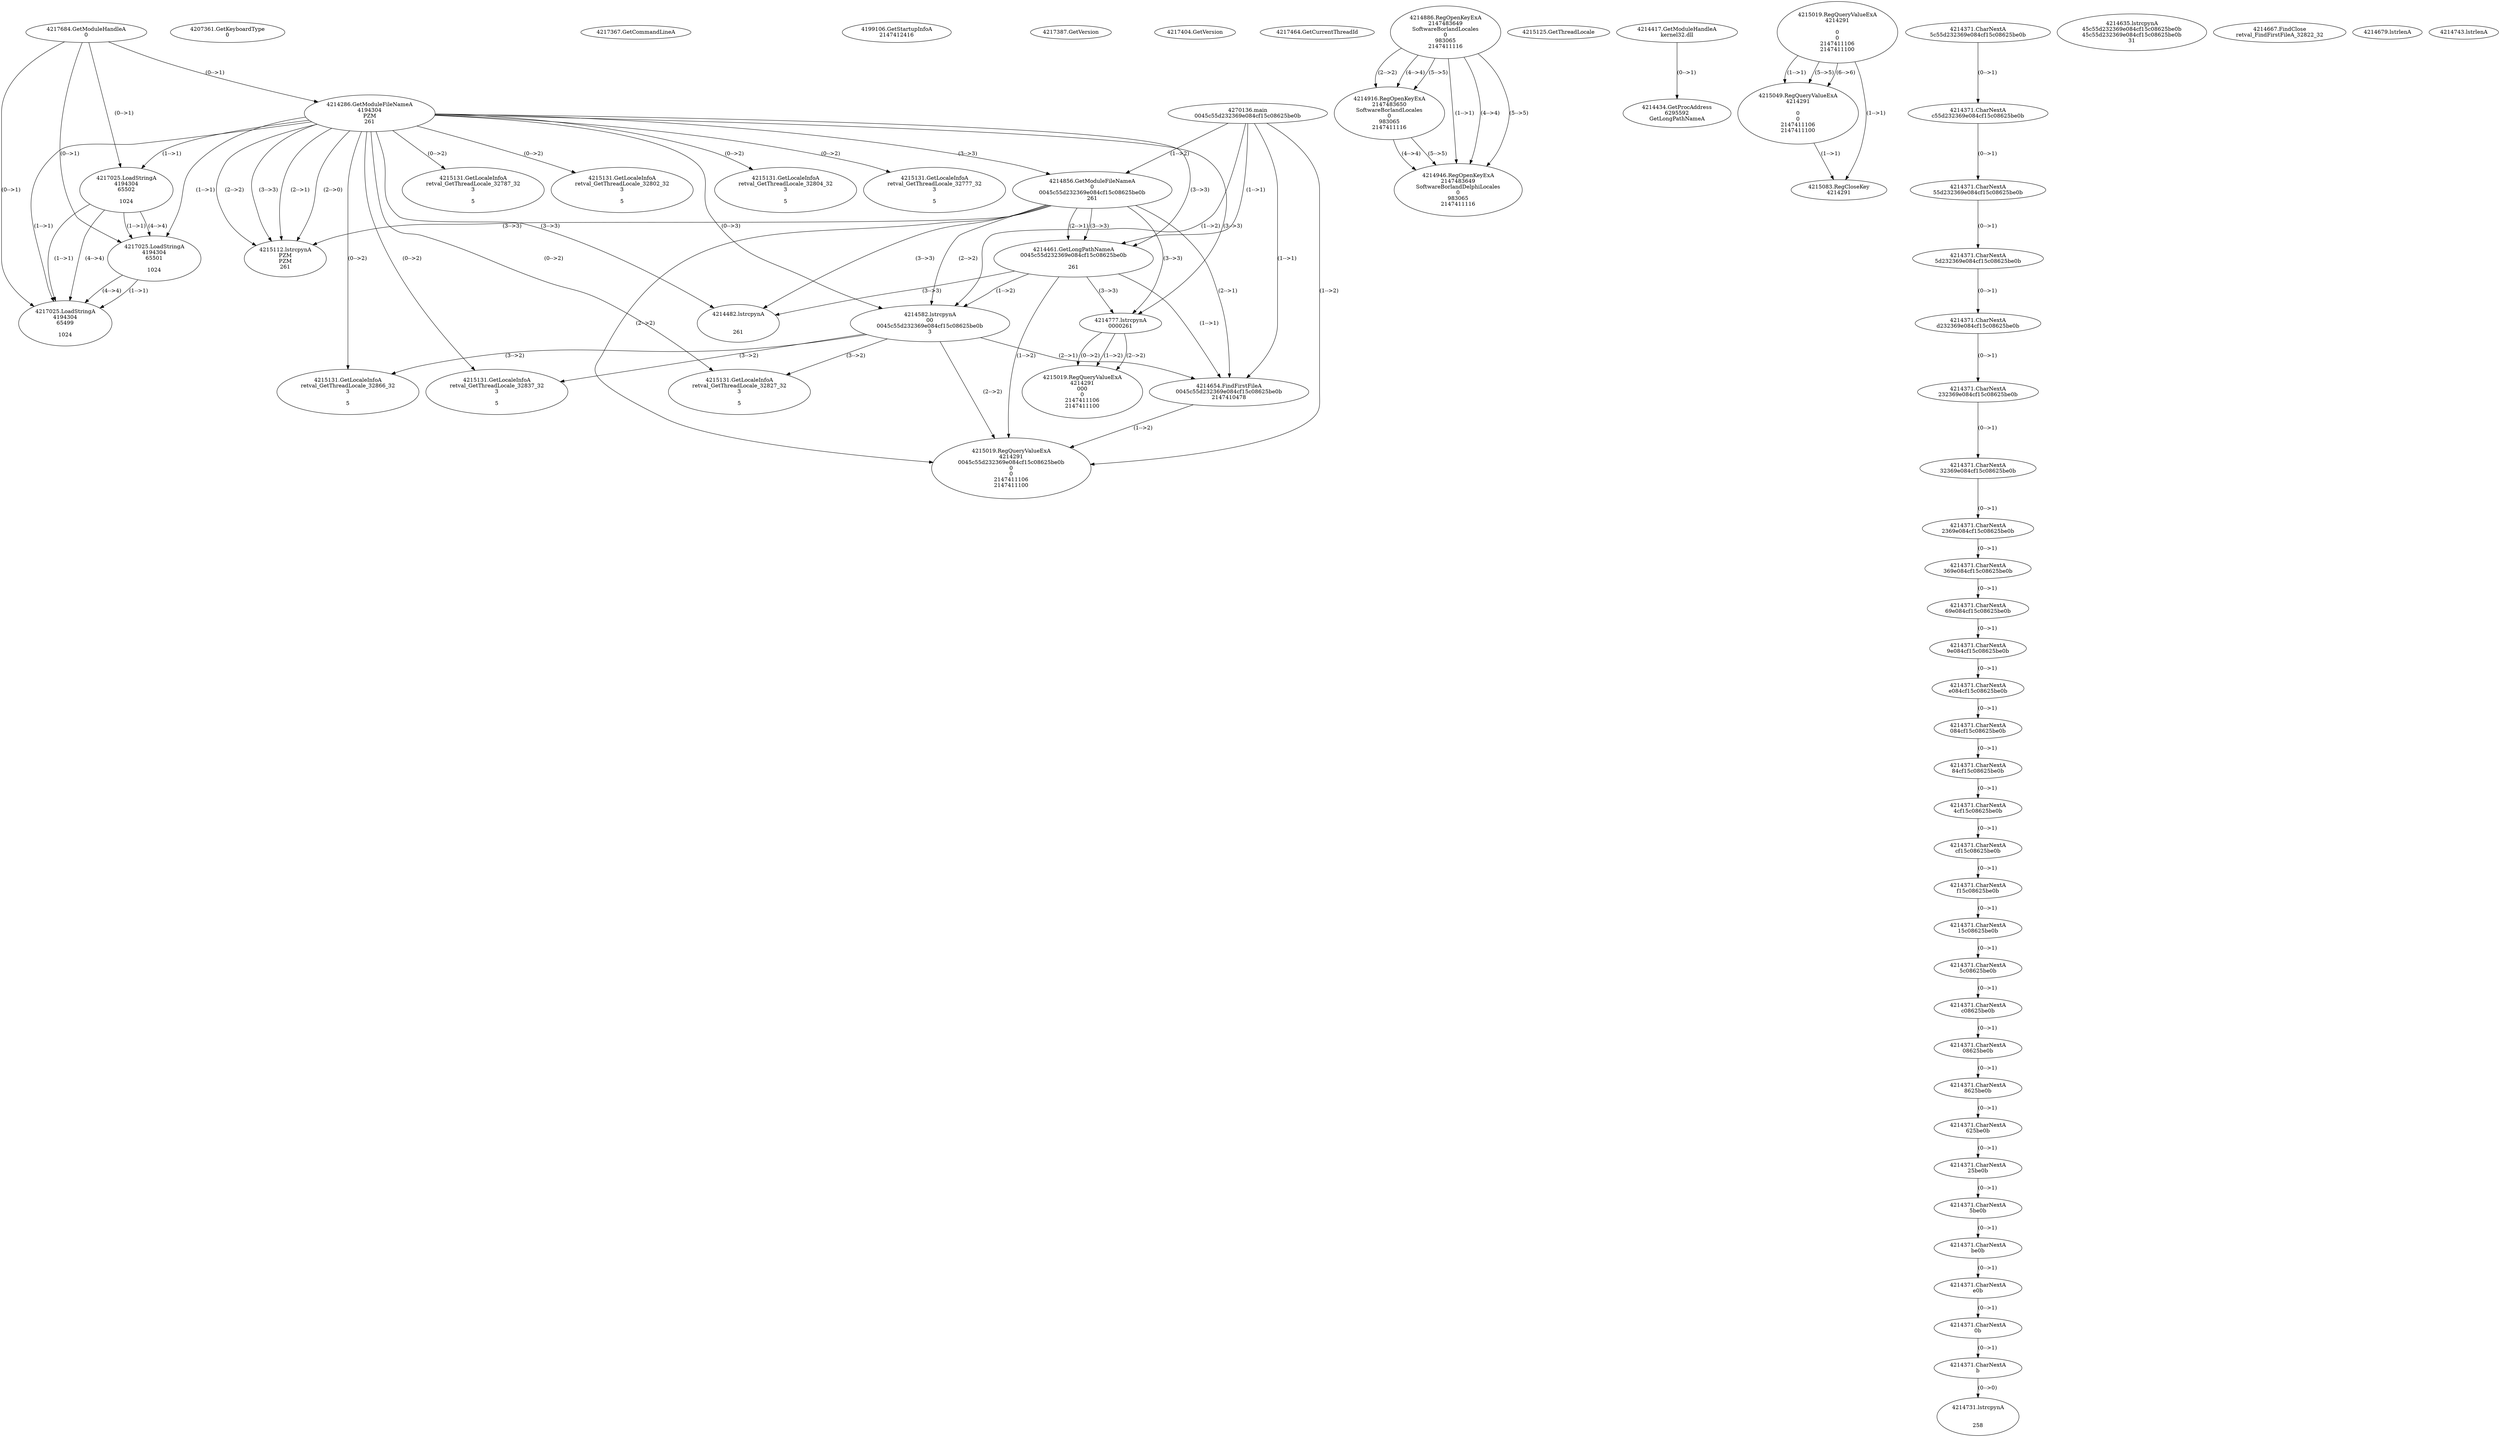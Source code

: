 // Global SCDG with merge call
digraph {
	0 [label="4270136.main
0045c55d232369e084cf15c08625be0b"]
	1 [label="4217684.GetModuleHandleA
0"]
	2 [label="4207361.GetKeyboardType
0"]
	3 [label="4217367.GetCommandLineA
"]
	4 [label="4199106.GetStartupInfoA
2147412416"]
	5 [label="4217387.GetVersion
"]
	6 [label="4217404.GetVersion
"]
	7 [label="4217464.GetCurrentThreadId
"]
	8 [label="4214286.GetModuleFileNameA
4194304
PZM
261"]
	1 -> 8 [label="(0-->1)"]
	9 [label="4214856.GetModuleFileNameA
0
0045c55d232369e084cf15c08625be0b
261"]
	0 -> 9 [label="(1-->2)"]
	8 -> 9 [label="(3-->3)"]
	10 [label="4214886.RegOpenKeyExA
2147483649
Software\Borland\Locales
0
983065
2147411116"]
	11 [label="4214916.RegOpenKeyExA
2147483650
Software\Borland\Locales
0
983065
2147411116"]
	10 -> 11 [label="(2-->2)"]
	10 -> 11 [label="(4-->4)"]
	10 -> 11 [label="(5-->5)"]
	12 [label="4214946.RegOpenKeyExA
2147483649
Software\Borland\Delphi\Locales
0
983065
2147411116"]
	10 -> 12 [label="(1-->1)"]
	10 -> 12 [label="(4-->4)"]
	11 -> 12 [label="(4-->4)"]
	10 -> 12 [label="(5-->5)"]
	11 -> 12 [label="(5-->5)"]
	13 [label="4215112.lstrcpynA
PZM
PZM
261"]
	8 -> 13 [label="(2-->1)"]
	8 -> 13 [label="(2-->2)"]
	8 -> 13 [label="(3-->3)"]
	9 -> 13 [label="(3-->3)"]
	8 -> 13 [label="(2-->0)"]
	14 [label="4215125.GetThreadLocale
"]
	15 [label="4215131.GetLocaleInfoA
retval_GetThreadLocale_32777_32
3

5"]
	8 -> 15 [label="(0-->2)"]
	16 [label="4217025.LoadStringA
4194304
65502

1024"]
	1 -> 16 [label="(0-->1)"]
	8 -> 16 [label="(1-->1)"]
	17 [label="4214417.GetModuleHandleA
kernel32.dll"]
	18 [label="4214434.GetProcAddress
6295592
GetLongPathNameA"]
	17 -> 18 [label="(0-->1)"]
	19 [label="4214461.GetLongPathNameA
0045c55d232369e084cf15c08625be0b

261"]
	0 -> 19 [label="(1-->1)"]
	9 -> 19 [label="(2-->1)"]
	8 -> 19 [label="(3-->3)"]
	9 -> 19 [label="(3-->3)"]
	20 [label="4214482.lstrcpynA


261"]
	8 -> 20 [label="(3-->3)"]
	9 -> 20 [label="(3-->3)"]
	19 -> 20 [label="(3-->3)"]
	21 [label="4215019.RegQueryValueExA
4214291

0
0
2147411106
2147411100"]
	22 [label="4215049.RegQueryValueExA
4214291

0
0
2147411106
2147411100"]
	21 -> 22 [label="(1-->1)"]
	21 -> 22 [label="(5-->5)"]
	21 -> 22 [label="(6-->6)"]
	23 [label="4215083.RegCloseKey
4214291"]
	21 -> 23 [label="(1-->1)"]
	22 -> 23 [label="(1-->1)"]
	24 [label="4215131.GetLocaleInfoA
retval_GetThreadLocale_32787_32
3

5"]
	8 -> 24 [label="(0-->2)"]
	25 [label="4217025.LoadStringA
4194304
65501

1024"]
	1 -> 25 [label="(0-->1)"]
	8 -> 25 [label="(1-->1)"]
	16 -> 25 [label="(1-->1)"]
	16 -> 25 [label="(4-->4)"]
	26 [label="4215131.GetLocaleInfoA
retval_GetThreadLocale_32802_32
3

5"]
	8 -> 26 [label="(0-->2)"]
	27 [label="4214582.lstrcpynA
00
0045c55d232369e084cf15c08625be0b
3"]
	0 -> 27 [label="(1-->2)"]
	9 -> 27 [label="(2-->2)"]
	19 -> 27 [label="(1-->2)"]
	8 -> 27 [label="(0-->3)"]
	28 [label="4214371.CharNextA
5c55d232369e084cf15c08625be0b"]
	29 [label="4214371.CharNextA
c55d232369e084cf15c08625be0b"]
	28 -> 29 [label="(0-->1)"]
	30 [label="4214371.CharNextA
55d232369e084cf15c08625be0b"]
	29 -> 30 [label="(0-->1)"]
	31 [label="4214371.CharNextA
5d232369e084cf15c08625be0b"]
	30 -> 31 [label="(0-->1)"]
	32 [label="4214371.CharNextA
d232369e084cf15c08625be0b"]
	31 -> 32 [label="(0-->1)"]
	33 [label="4214371.CharNextA
232369e084cf15c08625be0b"]
	32 -> 33 [label="(0-->1)"]
	34 [label="4214371.CharNextA
32369e084cf15c08625be0b"]
	33 -> 34 [label="(0-->1)"]
	35 [label="4214371.CharNextA
2369e084cf15c08625be0b"]
	34 -> 35 [label="(0-->1)"]
	36 [label="4214371.CharNextA
369e084cf15c08625be0b"]
	35 -> 36 [label="(0-->1)"]
	37 [label="4214371.CharNextA
69e084cf15c08625be0b"]
	36 -> 37 [label="(0-->1)"]
	38 [label="4214371.CharNextA
9e084cf15c08625be0b"]
	37 -> 38 [label="(0-->1)"]
	39 [label="4214371.CharNextA
e084cf15c08625be0b"]
	38 -> 39 [label="(0-->1)"]
	40 [label="4214371.CharNextA
084cf15c08625be0b"]
	39 -> 40 [label="(0-->1)"]
	41 [label="4214371.CharNextA
84cf15c08625be0b"]
	40 -> 41 [label="(0-->1)"]
	42 [label="4214371.CharNextA
4cf15c08625be0b"]
	41 -> 42 [label="(0-->1)"]
	43 [label="4214371.CharNextA
cf15c08625be0b"]
	42 -> 43 [label="(0-->1)"]
	44 [label="4214371.CharNextA
f15c08625be0b"]
	43 -> 44 [label="(0-->1)"]
	45 [label="4214371.CharNextA
15c08625be0b"]
	44 -> 45 [label="(0-->1)"]
	46 [label="4214371.CharNextA
5c08625be0b"]
	45 -> 46 [label="(0-->1)"]
	47 [label="4214371.CharNextA
c08625be0b"]
	46 -> 47 [label="(0-->1)"]
	48 [label="4214371.CharNextA
08625be0b"]
	47 -> 48 [label="(0-->1)"]
	49 [label="4214371.CharNextA
8625be0b"]
	48 -> 49 [label="(0-->1)"]
	50 [label="4214371.CharNextA
625be0b"]
	49 -> 50 [label="(0-->1)"]
	51 [label="4214371.CharNextA
25be0b"]
	50 -> 51 [label="(0-->1)"]
	52 [label="4214371.CharNextA
5be0b"]
	51 -> 52 [label="(0-->1)"]
	53 [label="4214371.CharNextA
be0b"]
	52 -> 53 [label="(0-->1)"]
	54 [label="4214371.CharNextA
e0b"]
	53 -> 54 [label="(0-->1)"]
	55 [label="4214371.CharNextA
0b"]
	54 -> 55 [label="(0-->1)"]
	56 [label="4214371.CharNextA
b"]
	55 -> 56 [label="(0-->1)"]
	57 [label="4214635.lstrcpynA
45c55d232369e084cf15c08625be0b
45c55d232369e084cf15c08625be0b
31"]
	58 [label="4214654.FindFirstFileA
0045c55d232369e084cf15c08625be0b
2147410478"]
	0 -> 58 [label="(1-->1)"]
	9 -> 58 [label="(2-->1)"]
	19 -> 58 [label="(1-->1)"]
	27 -> 58 [label="(2-->1)"]
	59 [label="4214667.FindClose
retval_FindFirstFileA_32822_32"]
	60 [label="4214679.lstrlenA
"]
	61 [label="4214731.lstrcpynA


258"]
	56 -> 61 [label="(0-->0)"]
	62 [label="4214743.lstrlenA
"]
	63 [label="4214777.lstrcpynA
00\
00\
261"]
	8 -> 63 [label="(3-->3)"]
	9 -> 63 [label="(3-->3)"]
	19 -> 63 [label="(3-->3)"]
	64 [label="4215019.RegQueryValueExA
4214291
00\
0
0
2147411106
2147411100"]
	63 -> 64 [label="(1-->2)"]
	63 -> 64 [label="(2-->2)"]
	63 -> 64 [label="(0-->2)"]
	65 [label="4215131.GetLocaleInfoA
retval_GetThreadLocale_32866_32
3

5"]
	8 -> 65 [label="(0-->2)"]
	27 -> 65 [label="(3-->2)"]
	66 [label="4217025.LoadStringA
4194304
65499

1024"]
	1 -> 66 [label="(0-->1)"]
	8 -> 66 [label="(1-->1)"]
	16 -> 66 [label="(1-->1)"]
	25 -> 66 [label="(1-->1)"]
	16 -> 66 [label="(4-->4)"]
	25 -> 66 [label="(4-->4)"]
	67 [label="4215019.RegQueryValueExA
4214291
0045c55d232369e084cf15c08625be0b
0
0
2147411106
2147411100"]
	0 -> 67 [label="(1-->2)"]
	9 -> 67 [label="(2-->2)"]
	19 -> 67 [label="(1-->2)"]
	27 -> 67 [label="(2-->2)"]
	58 -> 67 [label="(1-->2)"]
	68 [label="4215131.GetLocaleInfoA
retval_GetThreadLocale_32837_32
3

5"]
	8 -> 68 [label="(0-->2)"]
	27 -> 68 [label="(3-->2)"]
	69 [label="4215131.GetLocaleInfoA
retval_GetThreadLocale_32804_32
3

5"]
	8 -> 69 [label="(0-->2)"]
	70 [label="4215131.GetLocaleInfoA
retval_GetThreadLocale_32827_32
3

5"]
	8 -> 70 [label="(0-->2)"]
	27 -> 70 [label="(3-->2)"]
}
